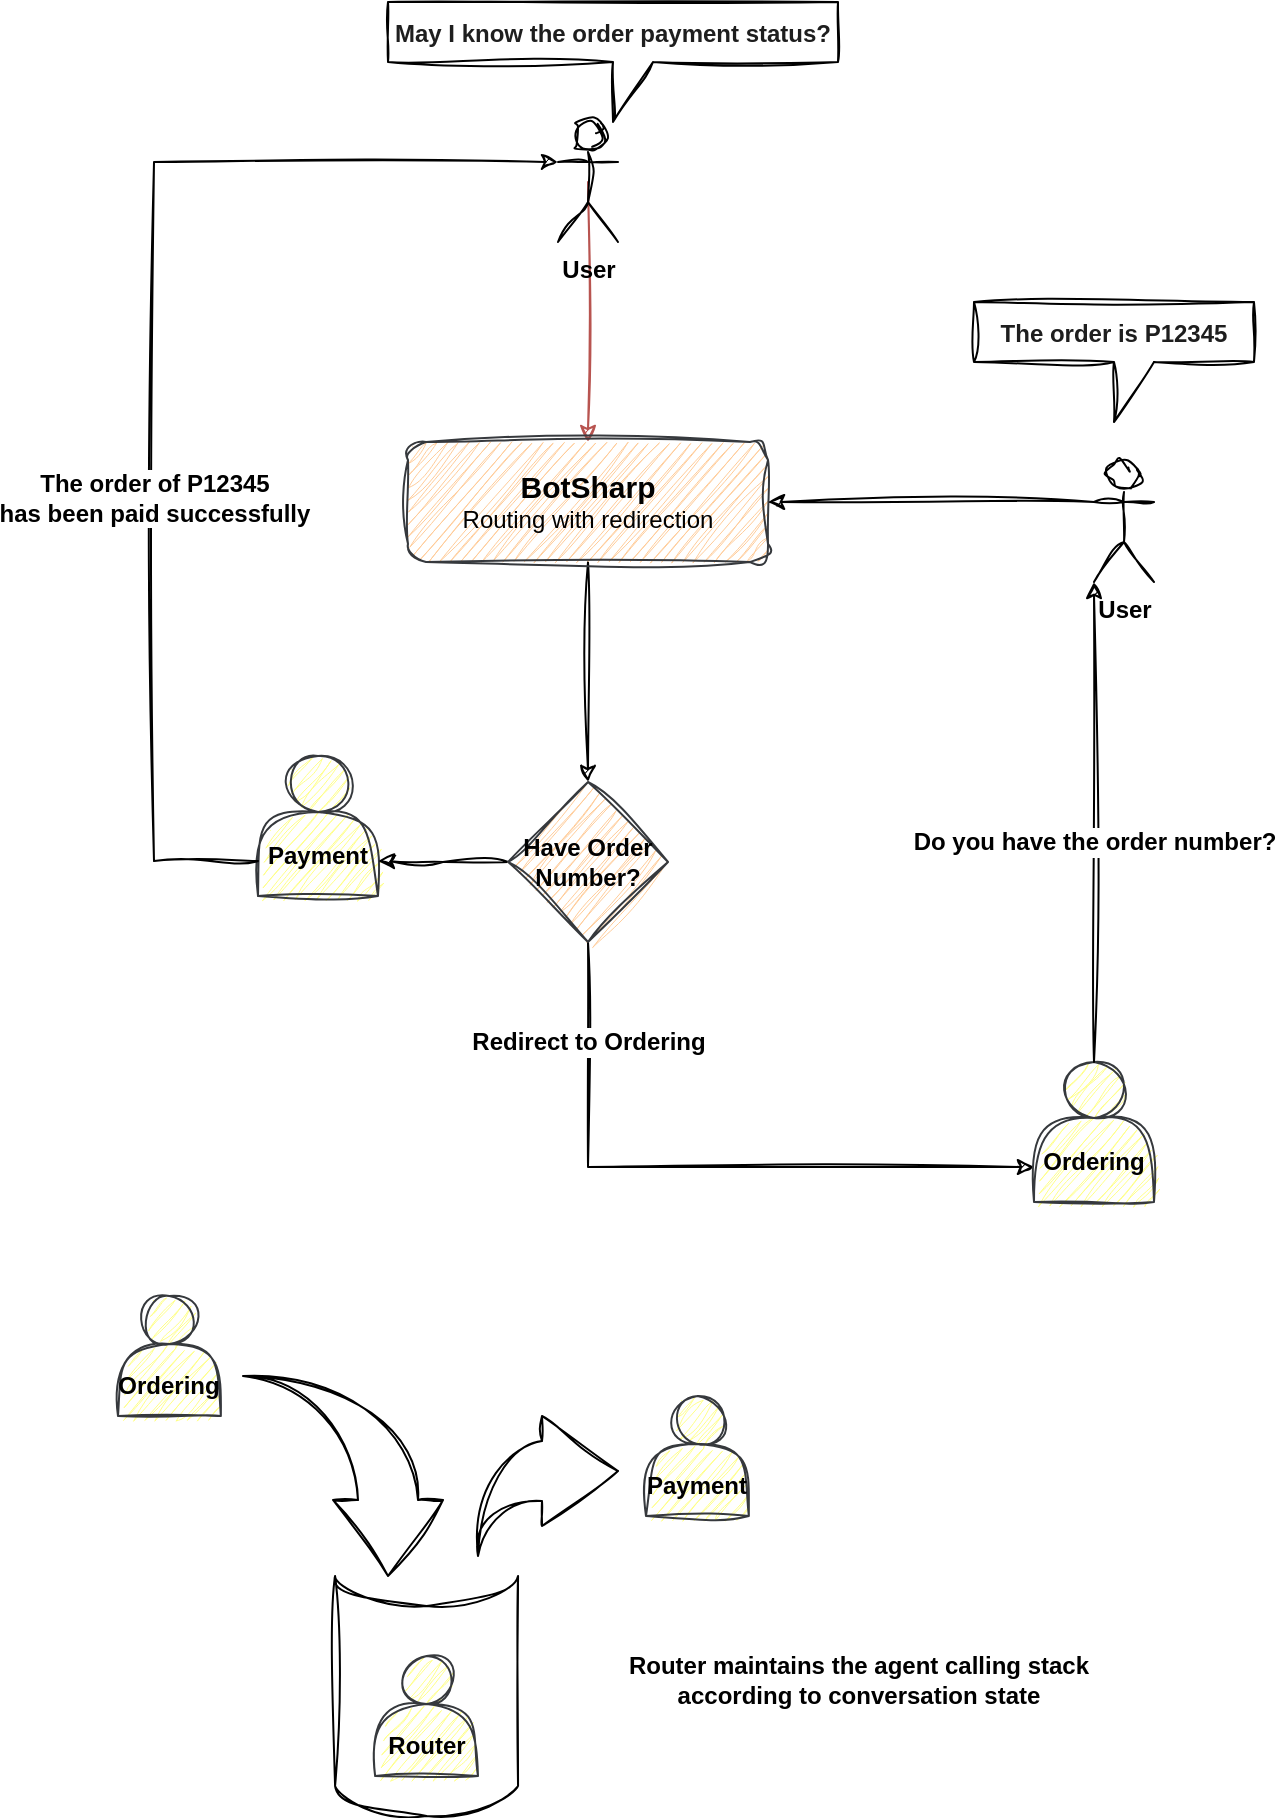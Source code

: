 <mxfile version="22.0.2" type="device">
  <diagram name="Page-1" id="kO8wPeW4tp55nROlIybF">
    <mxGraphModel dx="1434" dy="844" grid="0" gridSize="10" guides="1" tooltips="1" connect="1" arrows="1" fold="1" page="1" pageScale="1" pageWidth="850" pageHeight="1100" math="0" shadow="0">
      <root>
        <mxCell id="0" />
        <mxCell id="1" parent="0" />
        <mxCell id="X3GvA0o1aQpa0wGmxsrW-7" style="edgeStyle=orthogonalEdgeStyle;rounded=0;orthogonalLoop=1;jettySize=auto;html=1;exitX=0.5;exitY=0.5;exitDx=0;exitDy=0;exitPerimeter=0;entryX=0.5;entryY=0;entryDx=0;entryDy=0;fillColor=#f8cecc;gradientColor=#ea6b66;strokeColor=#b85450;sketch=1;curveFitting=1;jiggle=2;" parent="1" source="X3GvA0o1aQpa0wGmxsrW-1" target="X3GvA0o1aQpa0wGmxsrW-5" edge="1">
          <mxGeometry relative="1" as="geometry" />
        </mxCell>
        <mxCell id="X3GvA0o1aQpa0wGmxsrW-1" value="&lt;b&gt;User&lt;/b&gt;" style="shape=umlActor;verticalLabelPosition=bottom;verticalAlign=top;html=1;outlineConnect=0;sketch=1;curveFitting=1;jiggle=2;" parent="1" vertex="1">
          <mxGeometry x="370" y="150" width="30" height="60" as="geometry" />
        </mxCell>
        <mxCell id="X3GvA0o1aQpa0wGmxsrW-4" value="&lt;div style=&quot;line-height: 18px;&quot;&gt;&lt;font color=&quot;#1e1e1e&quot;&gt;&lt;b&gt;May I know the order payment status?&lt;/b&gt;&lt;/font&gt;&lt;/div&gt;" style="shape=callout;whiteSpace=wrap;html=1;perimeter=calloutPerimeter;sketch=1;curveFitting=1;jiggle=2;" parent="1" vertex="1">
          <mxGeometry x="285" y="90" width="225" height="60" as="geometry" />
        </mxCell>
        <mxCell id="6MggG28vB1jrAnJqoctb-9" style="edgeStyle=orthogonalEdgeStyle;rounded=0;orthogonalLoop=1;jettySize=auto;html=1;exitX=0.5;exitY=1;exitDx=0;exitDy=0;entryX=0.5;entryY=0;entryDx=0;entryDy=0;sketch=1;curveFitting=1;jiggle=2;" edge="1" parent="1" source="X3GvA0o1aQpa0wGmxsrW-5" target="X3GvA0o1aQpa0wGmxsrW-10">
          <mxGeometry relative="1" as="geometry" />
        </mxCell>
        <mxCell id="X3GvA0o1aQpa0wGmxsrW-5" value="&lt;b&gt;&lt;font style=&quot;font-size: 15px;&quot;&gt;BotSharp&lt;/font&gt;&lt;/b&gt;&lt;br&gt;Routing with redirection" style="rounded=1;whiteSpace=wrap;html=1;fillColor=#ffcc99;strokeColor=#36393d;sketch=1;curveFitting=1;jiggle=2;" parent="1" vertex="1">
          <mxGeometry x="295" y="310" width="180" height="60" as="geometry" />
        </mxCell>
        <mxCell id="X3GvA0o1aQpa0wGmxsrW-6" value="&lt;b&gt;&lt;br&gt;&lt;br&gt;Payment&lt;br&gt;&lt;/b&gt;" style="shape=actor;whiteSpace=wrap;html=1;fillColor=#ffff88;strokeColor=#36393d;sketch=1;curveFitting=1;jiggle=2;" parent="1" vertex="1">
          <mxGeometry x="220" y="467" width="60" height="70" as="geometry" />
        </mxCell>
        <mxCell id="6MggG28vB1jrAnJqoctb-3" style="edgeStyle=orthogonalEdgeStyle;rounded=0;orthogonalLoop=1;jettySize=auto;html=1;exitX=0.5;exitY=1;exitDx=0;exitDy=0;entryX=0;entryY=0.75;entryDx=0;entryDy=0;sketch=1;curveFitting=1;jiggle=2;" edge="1" parent="1" source="X3GvA0o1aQpa0wGmxsrW-10" target="X3GvA0o1aQpa0wGmxsrW-12">
          <mxGeometry relative="1" as="geometry" />
        </mxCell>
        <mxCell id="6MggG28vB1jrAnJqoctb-19" value="&lt;b&gt;&lt;font style=&quot;font-size: 12px;&quot;&gt;Redirect to Ordering&lt;/font&gt;&lt;/b&gt;" style="edgeLabel;html=1;align=center;verticalAlign=middle;resizable=0;points=[];" vertex="1" connectable="0" parent="6MggG28vB1jrAnJqoctb-3">
          <mxGeometry x="-0.763" relative="1" as="geometry">
            <mxPoint y="10" as="offset" />
          </mxGeometry>
        </mxCell>
        <mxCell id="6MggG28vB1jrAnJqoctb-11" style="edgeStyle=orthogonalEdgeStyle;rounded=0;orthogonalLoop=1;jettySize=auto;html=1;exitX=0;exitY=0.5;exitDx=0;exitDy=0;entryX=1;entryY=0.75;entryDx=0;entryDy=0;sketch=1;curveFitting=1;jiggle=2;" edge="1" parent="1" source="X3GvA0o1aQpa0wGmxsrW-10" target="X3GvA0o1aQpa0wGmxsrW-6">
          <mxGeometry relative="1" as="geometry" />
        </mxCell>
        <mxCell id="X3GvA0o1aQpa0wGmxsrW-10" value="&lt;b&gt;Have Order Number?&lt;/b&gt;" style="rhombus;whiteSpace=wrap;html=1;fillColor=#ffcc99;strokeColor=#36393d;sketch=1;curveFitting=1;jiggle=2;" parent="1" vertex="1">
          <mxGeometry x="345" y="480" width="80" height="80" as="geometry" />
        </mxCell>
        <mxCell id="X3GvA0o1aQpa0wGmxsrW-12" value="&lt;b&gt;&lt;br&gt;&lt;br&gt;Ordering&lt;/b&gt;" style="shape=actor;whiteSpace=wrap;html=1;fillColor=#ffff88;strokeColor=#36393d;sketch=1;curveFitting=1;jiggle=2;" parent="1" vertex="1">
          <mxGeometry x="608" y="620" width="60" height="70" as="geometry" />
        </mxCell>
        <mxCell id="6MggG28vB1jrAnJqoctb-12" style="edgeStyle=orthogonalEdgeStyle;rounded=0;orthogonalLoop=1;jettySize=auto;html=1;exitX=0;exitY=0.75;exitDx=0;exitDy=0;entryX=0;entryY=0.333;entryDx=0;entryDy=0;entryPerimeter=0;sketch=1;curveFitting=1;jiggle=2;" edge="1" parent="1" source="X3GvA0o1aQpa0wGmxsrW-6" target="X3GvA0o1aQpa0wGmxsrW-1">
          <mxGeometry relative="1" as="geometry">
            <Array as="points">
              <mxPoint x="168" y="520" />
              <mxPoint x="168" y="170" />
            </Array>
          </mxGeometry>
        </mxCell>
        <mxCell id="6MggG28vB1jrAnJqoctb-13" value="&lt;b style=&quot;border-color: var(--border-color);&quot;&gt;&lt;font style=&quot;border-color: var(--border-color); font-size: 12px;&quot;&gt;The order of P12345 &lt;br&gt;has been paid successfully&lt;/font&gt;&lt;/b&gt;" style="edgeLabel;html=1;align=center;verticalAlign=middle;resizable=0;points=[];" vertex="1" connectable="0" parent="6MggG28vB1jrAnJqoctb-12">
          <mxGeometry x="-0.286" y="2" relative="1" as="geometry">
            <mxPoint x="2" y="-18" as="offset" />
          </mxGeometry>
        </mxCell>
        <mxCell id="6MggG28vB1jrAnJqoctb-14" style="edgeStyle=orthogonalEdgeStyle;rounded=0;orthogonalLoop=1;jettySize=auto;html=1;exitX=0.5;exitY=0;exitDx=0;exitDy=0;entryX=0;entryY=1;entryDx=0;entryDy=0;entryPerimeter=0;sketch=1;curveFitting=1;jiggle=2;" edge="1" parent="1" source="X3GvA0o1aQpa0wGmxsrW-12" target="6MggG28vB1jrAnJqoctb-16">
          <mxGeometry relative="1" as="geometry" />
        </mxCell>
        <mxCell id="6MggG28vB1jrAnJqoctb-15" value="&lt;b&gt;&lt;font style=&quot;font-size: 12px;&quot;&gt;Do you have the order number?&lt;/font&gt;&lt;/b&gt;" style="edgeLabel;html=1;align=center;verticalAlign=middle;resizable=0;points=[];" vertex="1" connectable="0" parent="6MggG28vB1jrAnJqoctb-14">
          <mxGeometry x="0.121" relative="1" as="geometry">
            <mxPoint y="24" as="offset" />
          </mxGeometry>
        </mxCell>
        <mxCell id="6MggG28vB1jrAnJqoctb-18" style="edgeStyle=orthogonalEdgeStyle;rounded=0;orthogonalLoop=1;jettySize=auto;html=1;exitX=0;exitY=0.333;exitDx=0;exitDy=0;exitPerimeter=0;entryX=1;entryY=0.5;entryDx=0;entryDy=0;sketch=1;curveFitting=1;jiggle=2;" edge="1" parent="1" source="6MggG28vB1jrAnJqoctb-16" target="X3GvA0o1aQpa0wGmxsrW-5">
          <mxGeometry relative="1" as="geometry" />
        </mxCell>
        <mxCell id="6MggG28vB1jrAnJqoctb-16" value="&lt;b&gt;User&lt;/b&gt;" style="shape=umlActor;verticalLabelPosition=bottom;verticalAlign=top;html=1;outlineConnect=0;sketch=1;curveFitting=1;jiggle=2;" vertex="1" parent="1">
          <mxGeometry x="638" y="320" width="30" height="60" as="geometry" />
        </mxCell>
        <mxCell id="6MggG28vB1jrAnJqoctb-17" value="&lt;div style=&quot;line-height: 18px;&quot;&gt;&lt;font color=&quot;#1e1e1e&quot;&gt;&lt;b&gt;The order is P12345&lt;/b&gt;&lt;/font&gt;&lt;/div&gt;" style="shape=callout;whiteSpace=wrap;html=1;perimeter=calloutPerimeter;sketch=1;curveFitting=1;jiggle=2;direction=east;" vertex="1" parent="1">
          <mxGeometry x="578" y="240" width="140" height="60" as="geometry" />
        </mxCell>
        <mxCell id="6MggG28vB1jrAnJqoctb-20" value="" style="shape=cylinder3;whiteSpace=wrap;html=1;boundedLbl=1;backgroundOutline=1;size=15;lid=0;sketch=1;curveFitting=1;jiggle=2;" vertex="1" parent="1">
          <mxGeometry x="258.54" y="877" width="91.49" height="120" as="geometry" />
        </mxCell>
        <mxCell id="6MggG28vB1jrAnJqoctb-21" value="&lt;b&gt;&lt;br&gt;&lt;br&gt;Router&lt;br&gt;&lt;/b&gt;" style="shape=actor;whiteSpace=wrap;html=1;fillColor=#ffff88;strokeColor=#36393d;sketch=1;curveFitting=1;jiggle=2;" vertex="1" parent="1">
          <mxGeometry x="278.57" y="917" width="51.43" height="60" as="geometry" />
        </mxCell>
        <mxCell id="6MggG28vB1jrAnJqoctb-22" value="&lt;b&gt;&lt;br&gt;&lt;br&gt;Payment&lt;br&gt;&lt;/b&gt;" style="shape=actor;whiteSpace=wrap;html=1;fillColor=#ffff88;strokeColor=#36393d;sketch=1;curveFitting=1;jiggle=2;" vertex="1" parent="1">
          <mxGeometry x="414.0" y="787" width="51.43" height="60" as="geometry" />
        </mxCell>
        <mxCell id="6MggG28vB1jrAnJqoctb-23" value="&lt;b&gt;&lt;br&gt;&lt;br&gt;Ordering&lt;br&gt;&lt;/b&gt;" style="shape=actor;whiteSpace=wrap;html=1;fillColor=#ffff88;strokeColor=#36393d;sketch=1;curveFitting=1;jiggle=2;" vertex="1" parent="1">
          <mxGeometry x="150" y="737" width="51.43" height="60" as="geometry" />
        </mxCell>
        <mxCell id="6MggG28vB1jrAnJqoctb-24" value="" style="html=1;shadow=0;dashed=0;align=center;verticalAlign=middle;shape=mxgraph.arrows2.jumpInArrow;dy=15;dx=38;arrowHead=55;direction=south;sketch=1;curveFitting=1;jiggle=2;" vertex="1" parent="1">
          <mxGeometry x="212.5" y="777" width="100" height="100" as="geometry" />
        </mxCell>
        <mxCell id="6MggG28vB1jrAnJqoctb-25" value="" style="html=1;shadow=0;dashed=0;align=center;verticalAlign=middle;shape=mxgraph.arrows2.jumpInArrow;dy=15;dx=38;arrowHead=55;direction=east;sketch=1;curveFitting=1;jiggle=2;" vertex="1" parent="1">
          <mxGeometry x="330" y="797" width="70" height="70" as="geometry" />
        </mxCell>
        <mxCell id="6MggG28vB1jrAnJqoctb-26" value="&lt;b&gt;Router maintains the agent calling stack &lt;br&gt;according to conversation state&lt;/b&gt;" style="text;html=1;align=center;verticalAlign=middle;resizable=0;points=[];autosize=1;strokeColor=none;fillColor=none;" vertex="1" parent="1">
          <mxGeometry x="396" y="908" width="248" height="41" as="geometry" />
        </mxCell>
      </root>
    </mxGraphModel>
  </diagram>
</mxfile>
